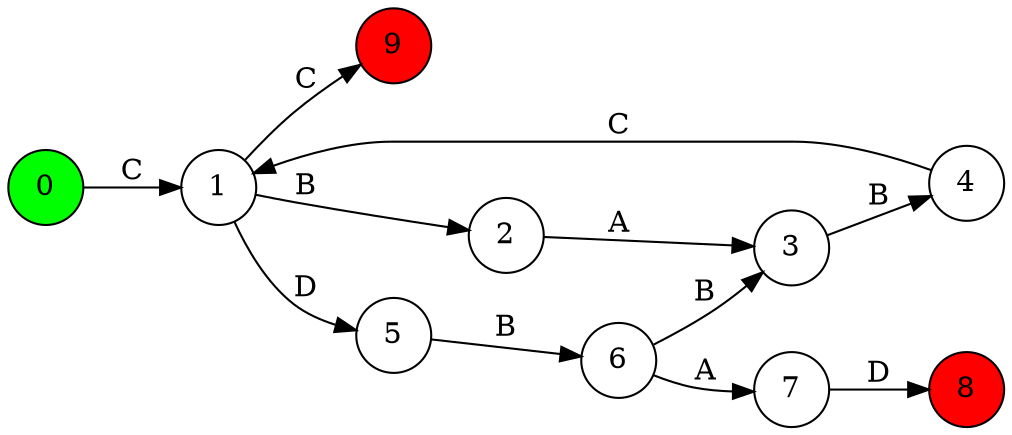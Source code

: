 digraph g
{
rankdir = LR

node [shape="circle"]
0[style=filled,fillcolor="green"]
9[style=filled,fillcolor="red"]
8[style=filled,fillcolor="red"]

0 -> 1 [label="C"]
1 -> 2 [label="B"]
2 -> 3 [label="A"]
3 -> 4 [label="B"]
4 -> 1 [label="C"]
1 -> 5 [label="D"]
5 -> 6 [label="B"]
6 -> 7 [label="A"]
7 -> 8 [label="D"]
6 -> 3 [label="B"]
1 -> 9 [label="C"]
}